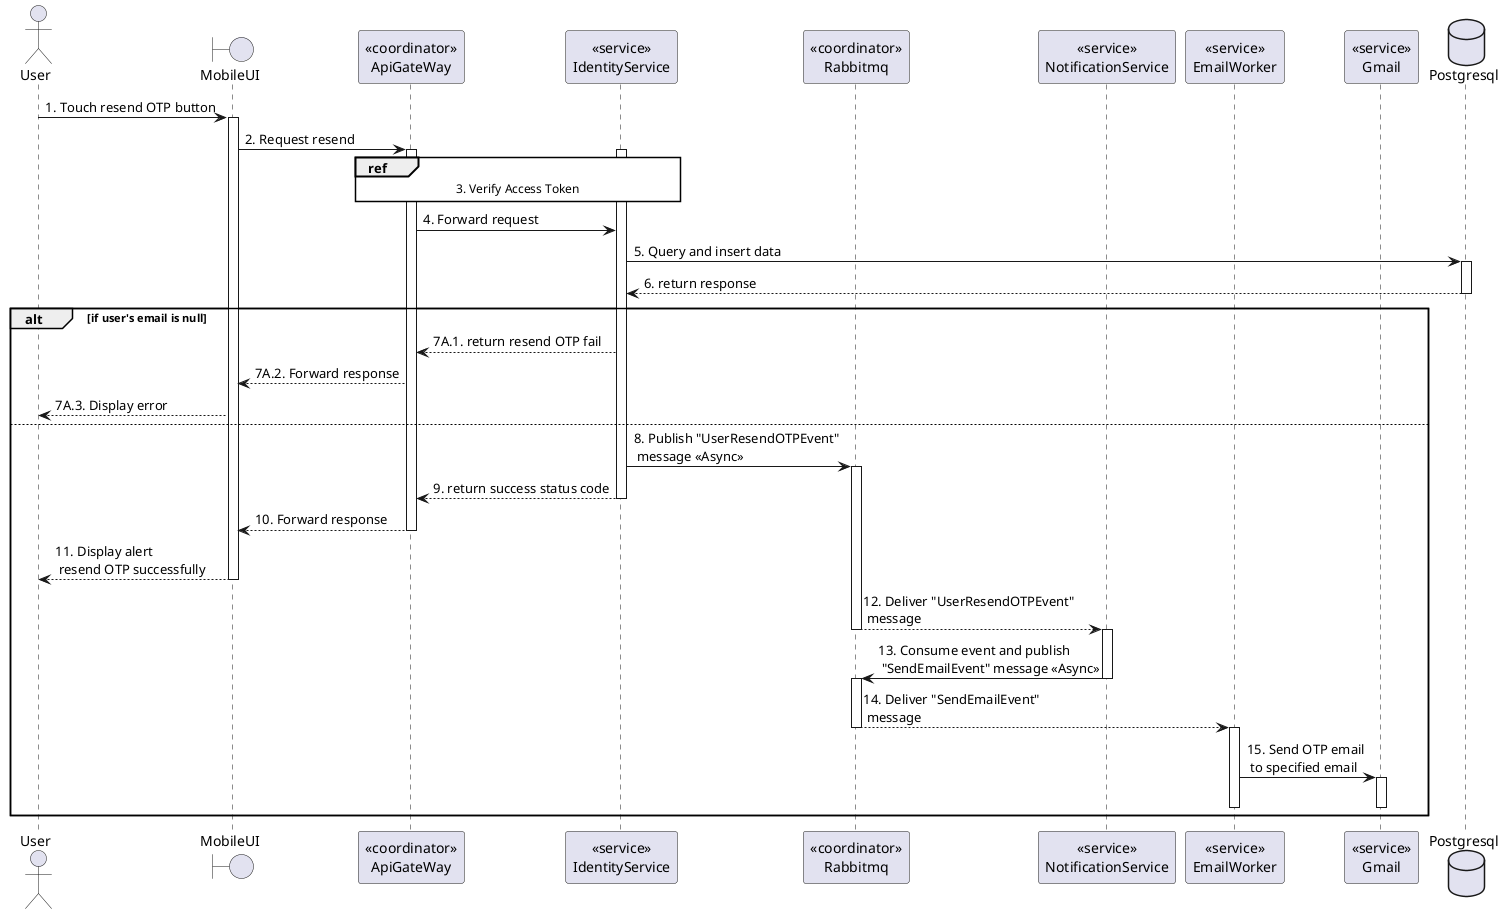 @startuml ResendEmailOTP
<style>
  sequenceDiagram {
    reference {
      BackGroundColor white
    }
}
</style>

actor User
boundary MobileUI
participant "<<coordinator>>\nApiGateWay" as ApiGateway
participant "<<service>>\nIdentityService" as IdentityService
participant "<<coordinator>>\nRabbitmq"  as Rabbitmq
participant "<<service>>\nNotificationService" as NotificationService
participant "<<service>>\nEmailWorker" as EmailWorker
participant "<<service>>\nGmail" as Gmail

database Postgresql
User -> MobileUI: 1. Touch resend OTP button
activate MobileUI

MobileUI -> ApiGateway: 2. Request resend
activate ApiGateway

activate IdentityService
ref over ApiGateway, IdentityService: 3. Verify Access Token

ApiGateway -> IdentityService: 4. Forward request

IdentityService -> Postgresql: 5. Query and insert data
activate Postgresql
IdentityService <-- Postgresql: 6. return response
deactivate Postgresql

alt if user's email is null
    ApiGateway <-- IdentityService: 7A.1. return resend OTP fail
    MobileUI <-- ApiGateway: 7A.2. Forward response
    User <-- MobileUI: 7A.3. Display error
else
    IdentityService -> Rabbitmq: 8. Publish "UserResendOTPEvent"\n message <<Async>>
    activate Rabbitmq

    ApiGateway <-- IdentityService: 9. return success status code
    deactivate IdentityService
    MobileUI <-- ApiGateway: 10. Forward response
    deactivate ApiGateway
    User <-- MobileUI: 11. Display alert\n resend OTP successfully
    deactivate MobileUI

    Rabbitmq --> NotificationService: 12. Deliver "UserResendOTPEvent"\n message
    deactivate Rabbitmq
    activate NotificationService
    NotificationService -> Rabbitmq: 13. Consume event and publish \n "SendEmailEvent" message <<Async>>
    deactivate NotificationService
    activate Rabbitmq
    Rabbitmq --> EmailWorker: 14. Deliver "SendEmailEvent"\n message
    deactivate Rabbitmq
    activate EmailWorker
    EmailWorker -> Gmail: 15. Send OTP email\n to specified email
    activate Gmail
    deactivate EmailWorker
    deactivate Gmail
end

@enduml
